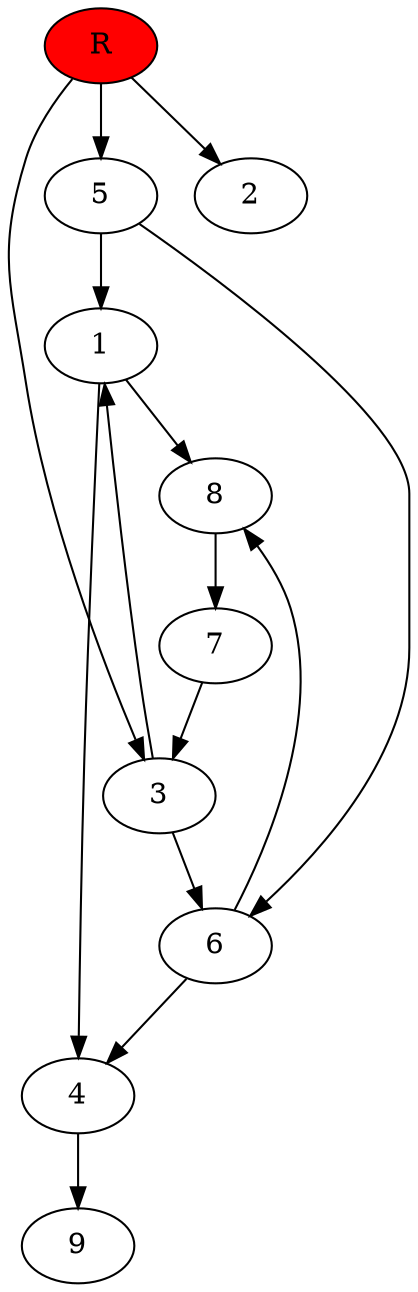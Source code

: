 digraph prb23326 {
	1
	2
	3
	4
	5
	6
	7
	8
	R [fillcolor="#ff0000" style=filled]
	1 -> 4
	1 -> 8
	3 -> 1
	3 -> 6
	4 -> 9
	5 -> 1
	5 -> 6
	6 -> 4
	6 -> 8
	7 -> 3
	8 -> 7
	R -> 2
	R -> 3
	R -> 5
}
